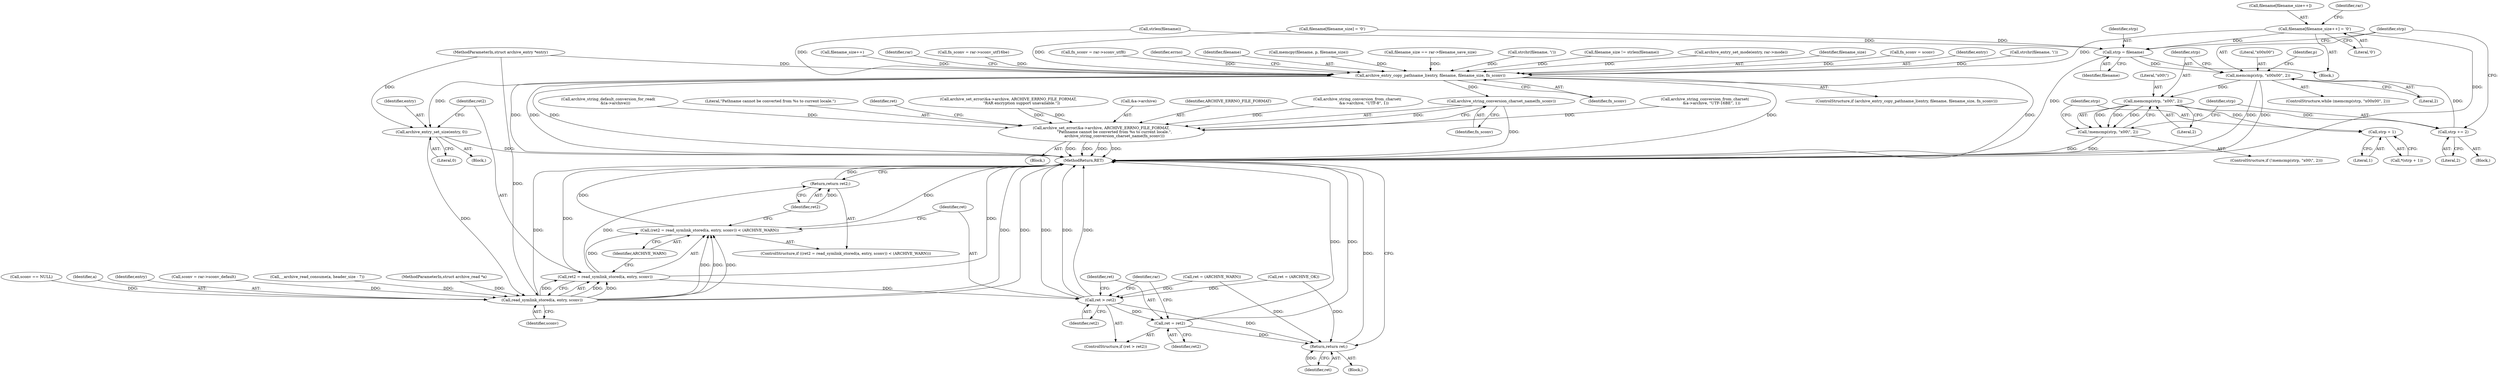 digraph "1_libarchive_5562545b5562f6d12a4ef991fae158bf4ccf92b6@del" {
"1000946" [label="(Call,filename[filename_size++] = '\0')"];
"1000983" [label="(Call,strp = filename)"];
"1000987" [label="(Call,memcmp(strp, \"\x00\x00\", 2))"];
"1000994" [label="(Call,memcmp(strp, \"\x00\\\", 2))"];
"1000993" [label="(Call,!memcmp(strp, \"\x00\\\", 2))"];
"1001000" [label="(Call,strp + 1)"];
"1001004" [label="(Call,strp += 2)"];
"1001661" [label="(Call,archive_entry_copy_pathname_l(entry, filename, filename_size, fn_sconv))"];
"1001688" [label="(Call,archive_string_conversion_charset_name(fn_sconv))"];
"1001681" [label="(Call,archive_set_error(&a->archive, ARCHIVE_ERRNO_FILE_FORMAT,\n                      \"Pathname cannot be converted from %s to current locale.\",\n                      archive_string_conversion_charset_name(fn_sconv)))"];
"1001707" [label="(Call,archive_entry_set_size(entry, 0))"];
"1001714" [label="(Call,read_symlink_stored(a, entry, sconv))"];
"1001711" [label="(Call,(ret2 = read_symlink_stored(a, entry, sconv)) < (ARCHIVE_WARN))"];
"1001712" [label="(Call,ret2 = read_symlink_stored(a, entry, sconv))"];
"1001719" [label="(Return,return ret2;)"];
"1001722" [label="(Call,ret > ret2)"];
"1001725" [label="(Call,ret = ret2)"];
"1001739" [label="(Return,return ret;)"];
"1001661" [label="(Call,archive_entry_copy_pathname_l(entry, filename, filename_size, fn_sconv))"];
"1001731" [label="(Identifier,rar)"];
"1000951" [label="(Literal,'\0')"];
"1001691" [label="(Identifier,ret)"];
"1000992" [label="(ControlStructure,if (!memcmp(strp, \"\x00\\\", 2)))"];
"1001720" [label="(Identifier,ret2)"];
"1001740" [label="(Identifier,ret)"];
"1001739" [label="(Return,return ret;)"];
"1001718" [label="(Identifier,ARCHIVE_WARN)"];
"1001717" [label="(Identifier,sconv)"];
"1001727" [label="(Identifier,ret2)"];
"1000470" [label="(Call,archive_set_error(&a->archive, ARCHIVE_ERRNO_FILE_FORMAT,\n                      \"RAR encryption support unavailable.\"))"];
"1000989" [label="(Literal,\"\x00\x00\")"];
"1001741" [label="(MethodReturn,RET)"];
"1000699" [label="(Call,memcpy(filename, p, filename_size))"];
"1000999" [label="(Call,*(strp + 1))"];
"1001660" [label="(ControlStructure,if (archive_entry_copy_pathname_l(entry, filename, filename_size, fn_sconv)))"];
"1001726" [label="(Identifier,ret)"];
"1001084" [label="(Call,filename_size == rar->filename_save_size)"];
"1001724" [label="(Identifier,ret2)"];
"1001067" [label="(Call,strchr(filename, '\\'))"];
"1000716" [label="(Call,filename_size != strlen(filename))"];
"1001655" [label="(Call,archive_entry_set_mode(entry, rar->mode))"];
"1000997" [label="(Literal,2)"];
"1001664" [label="(Identifier,filename_size)"];
"1000988" [label="(Identifier,strp)"];
"1001682" [label="(Call,&a->archive)"];
"1001686" [label="(Identifier,ARCHIVE_ERRNO_FILE_FORMAT)"];
"1001023" [label="(Call,archive_string_conversion_from_charset(\n           &a->archive, \"UTF-8\", 1))"];
"1000996" [label="(Literal,\"\x00\\\")"];
"1000158" [label="(Call,sconv == NULL)"];
"1001060" [label="(Call,fn_sconv = sconv)"];
"1001708" [label="(Identifier,entry)"];
"1001690" [label="(Call,ret = (ARCHIVE_WARN))"];
"1001662" [label="(Identifier,entry)"];
"1000120" [label="(Block,)"];
"1001047" [label="(Call,strchr(filename, '\\'))"];
"1001715" [label="(Identifier,a)"];
"1000991" [label="(Block,)"];
"1000949" [label="(Call,filename_size++)"];
"1000720" [label="(Block,)"];
"1001723" [label="(Identifier,ret)"];
"1001666" [label="(Block,)"];
"1001697" [label="(Identifier,rar)"];
"1001707" [label="(Call,archive_entry_set_size(entry, 0))"];
"1001713" [label="(Identifier,ret2)"];
"1000985" [label="(Identifier,filename)"];
"1000986" [label="(ControlStructure,while (memcmp(strp, \"\x00\x00\", 2)))"];
"1001665" [label="(Identifier,fn_sconv)"];
"1000987" [label="(Call,memcmp(strp, \"\x00\x00\", 2))"];
"1000963" [label="(Call,archive_string_conversion_from_charset(\n           &a->archive, \"UTF-16BE\", 1))"];
"1000993" [label="(Call,!memcmp(strp, \"\x00\\\", 2))"];
"1001719" [label="(Return,return ret2;)"];
"1001689" [label="(Identifier,fn_sconv)"];
"1000946" [label="(Call,filename[filename_size++] = '\0')"];
"1000990" [label="(Literal,2)"];
"1000983" [label="(Call,strp = filename)"];
"1000947" [label="(Call,filename[filename_size++])"];
"1000995" [label="(Identifier,strp)"];
"1000978" [label="(Call,fn_sconv = rar->sconv_utf16be)"];
"1001006" [label="(Literal,2)"];
"1001716" [label="(Identifier,entry)"];
"1000118" [label="(MethodParameterIn,struct archive_entry *entry)"];
"1000984" [label="(Identifier,strp)"];
"1001002" [label="(Literal,1)"];
"1001714" [label="(Call,read_symlink_stored(a, entry, sconv))"];
"1000139" [label="(Call,ret = (ARCHIVE_OK))"];
"1000182" [label="(Call,sconv = rar->sconv_default)"];
"1000742" [label="(Call,strlen(filename))"];
"1001712" [label="(Call,ret2 = read_symlink_stored(a, entry, sconv))"];
"1001001" [label="(Identifier,strp)"];
"1001038" [label="(Call,fn_sconv = rar->sconv_utf8)"];
"1001725" [label="(Call,ret = ret2)"];
"1001710" [label="(ControlStructure,if ((ret2 = read_symlink_stored(a, entry, sconv)) < (ARCHIVE_WARN)))"];
"1001681" [label="(Call,archive_set_error(&a->archive, ARCHIVE_ERRNO_FILE_FORMAT,\n                      \"Pathname cannot be converted from %s to current locale.\",\n                      archive_string_conversion_charset_name(fn_sconv)))"];
"1001392" [label="(Call,__archive_read_consume(a, header_size - 7))"];
"1000172" [label="(Call,archive_string_default_conversion_for_read(\n            &(a->archive)))"];
"1001000" [label="(Call,strp + 1)"];
"1001721" [label="(ControlStructure,if (ret > ret2))"];
"1000703" [label="(Call,filename[filename_size] = '\0')"];
"1001711" [label="(Call,(ret2 = read_symlink_stored(a, entry, sconv)) < (ARCHIVE_WARN))"];
"1001701" [label="(Block,)"];
"1001688" [label="(Call,archive_string_conversion_charset_name(fn_sconv))"];
"1001004" [label="(Call,strp += 2)"];
"1001008" [label="(Identifier,p)"];
"1000994" [label="(Call,memcmp(strp, \"\x00\\\", 2))"];
"1001669" [label="(Identifier,errno)"];
"1001005" [label="(Identifier,strp)"];
"1001722" [label="(Call,ret > ret2)"];
"1000955" [label="(Identifier,rar)"];
"1001709" [label="(Literal,0)"];
"1001687" [label="(Literal,\"Pathname cannot be converted from %s to current locale.\")"];
"1001663" [label="(Identifier,filename)"];
"1000117" [label="(MethodParameterIn,struct archive_read *a)"];
"1000946" -> "1000720"  [label="AST: "];
"1000946" -> "1000951"  [label="CFG: "];
"1000947" -> "1000946"  [label="AST: "];
"1000951" -> "1000946"  [label="AST: "];
"1000955" -> "1000946"  [label="CFG: "];
"1000946" -> "1001741"  [label="DDG: "];
"1000946" -> "1000983"  [label="DDG: "];
"1000946" -> "1001661"  [label="DDG: "];
"1000983" -> "1000720"  [label="AST: "];
"1000983" -> "1000985"  [label="CFG: "];
"1000984" -> "1000983"  [label="AST: "];
"1000985" -> "1000983"  [label="AST: "];
"1000988" -> "1000983"  [label="CFG: "];
"1000983" -> "1001741"  [label="DDG: "];
"1000742" -> "1000983"  [label="DDG: "];
"1000703" -> "1000983"  [label="DDG: "];
"1000983" -> "1000987"  [label="DDG: "];
"1000987" -> "1000986"  [label="AST: "];
"1000987" -> "1000990"  [label="CFG: "];
"1000988" -> "1000987"  [label="AST: "];
"1000989" -> "1000987"  [label="AST: "];
"1000990" -> "1000987"  [label="AST: "];
"1000995" -> "1000987"  [label="CFG: "];
"1001008" -> "1000987"  [label="CFG: "];
"1000987" -> "1001741"  [label="DDG: "];
"1000987" -> "1001741"  [label="DDG: "];
"1001004" -> "1000987"  [label="DDG: "];
"1000987" -> "1000994"  [label="DDG: "];
"1000994" -> "1000993"  [label="AST: "];
"1000994" -> "1000997"  [label="CFG: "];
"1000995" -> "1000994"  [label="AST: "];
"1000996" -> "1000994"  [label="AST: "];
"1000997" -> "1000994"  [label="AST: "];
"1000993" -> "1000994"  [label="CFG: "];
"1000994" -> "1000993"  [label="DDG: "];
"1000994" -> "1000993"  [label="DDG: "];
"1000994" -> "1000993"  [label="DDG: "];
"1000994" -> "1001000"  [label="DDG: "];
"1000994" -> "1001004"  [label="DDG: "];
"1000993" -> "1000992"  [label="AST: "];
"1001001" -> "1000993"  [label="CFG: "];
"1001005" -> "1000993"  [label="CFG: "];
"1000993" -> "1001741"  [label="DDG: "];
"1000993" -> "1001741"  [label="DDG: "];
"1001000" -> "1000999"  [label="AST: "];
"1001000" -> "1001002"  [label="CFG: "];
"1001001" -> "1001000"  [label="AST: "];
"1001002" -> "1001000"  [label="AST: "];
"1000999" -> "1001000"  [label="CFG: "];
"1001004" -> "1000991"  [label="AST: "];
"1001004" -> "1001006"  [label="CFG: "];
"1001005" -> "1001004"  [label="AST: "];
"1001006" -> "1001004"  [label="AST: "];
"1000988" -> "1001004"  [label="CFG: "];
"1001661" -> "1001660"  [label="AST: "];
"1001661" -> "1001665"  [label="CFG: "];
"1001662" -> "1001661"  [label="AST: "];
"1001663" -> "1001661"  [label="AST: "];
"1001664" -> "1001661"  [label="AST: "];
"1001665" -> "1001661"  [label="AST: "];
"1001669" -> "1001661"  [label="CFG: "];
"1001697" -> "1001661"  [label="CFG: "];
"1001661" -> "1001741"  [label="DDG: "];
"1001661" -> "1001741"  [label="DDG: "];
"1001661" -> "1001741"  [label="DDG: "];
"1001661" -> "1001741"  [label="DDG: "];
"1001661" -> "1001741"  [label="DDG: "];
"1001655" -> "1001661"  [label="DDG: "];
"1000118" -> "1001661"  [label="DDG: "];
"1001047" -> "1001661"  [label="DDG: "];
"1000703" -> "1001661"  [label="DDG: "];
"1001067" -> "1001661"  [label="DDG: "];
"1000742" -> "1001661"  [label="DDG: "];
"1000949" -> "1001661"  [label="DDG: "];
"1001084" -> "1001661"  [label="DDG: "];
"1000716" -> "1001661"  [label="DDG: "];
"1000699" -> "1001661"  [label="DDG: "];
"1001060" -> "1001661"  [label="DDG: "];
"1000978" -> "1001661"  [label="DDG: "];
"1001038" -> "1001661"  [label="DDG: "];
"1001661" -> "1001688"  [label="DDG: "];
"1001661" -> "1001707"  [label="DDG: "];
"1001688" -> "1001681"  [label="AST: "];
"1001688" -> "1001689"  [label="CFG: "];
"1001689" -> "1001688"  [label="AST: "];
"1001681" -> "1001688"  [label="CFG: "];
"1001688" -> "1001741"  [label="DDG: "];
"1001688" -> "1001681"  [label="DDG: "];
"1001681" -> "1001666"  [label="AST: "];
"1001682" -> "1001681"  [label="AST: "];
"1001686" -> "1001681"  [label="AST: "];
"1001687" -> "1001681"  [label="AST: "];
"1001691" -> "1001681"  [label="CFG: "];
"1001681" -> "1001741"  [label="DDG: "];
"1001681" -> "1001741"  [label="DDG: "];
"1001681" -> "1001741"  [label="DDG: "];
"1001681" -> "1001741"  [label="DDG: "];
"1001023" -> "1001681"  [label="DDG: "];
"1000963" -> "1001681"  [label="DDG: "];
"1000172" -> "1001681"  [label="DDG: "];
"1000470" -> "1001681"  [label="DDG: "];
"1000470" -> "1001681"  [label="DDG: "];
"1001707" -> "1001701"  [label="AST: "];
"1001707" -> "1001709"  [label="CFG: "];
"1001708" -> "1001707"  [label="AST: "];
"1001709" -> "1001707"  [label="AST: "];
"1001713" -> "1001707"  [label="CFG: "];
"1001707" -> "1001741"  [label="DDG: "];
"1000118" -> "1001707"  [label="DDG: "];
"1001707" -> "1001714"  [label="DDG: "];
"1001714" -> "1001712"  [label="AST: "];
"1001714" -> "1001717"  [label="CFG: "];
"1001715" -> "1001714"  [label="AST: "];
"1001716" -> "1001714"  [label="AST: "];
"1001717" -> "1001714"  [label="AST: "];
"1001712" -> "1001714"  [label="CFG: "];
"1001714" -> "1001741"  [label="DDG: "];
"1001714" -> "1001741"  [label="DDG: "];
"1001714" -> "1001741"  [label="DDG: "];
"1001714" -> "1001711"  [label="DDG: "];
"1001714" -> "1001711"  [label="DDG: "];
"1001714" -> "1001711"  [label="DDG: "];
"1001714" -> "1001712"  [label="DDG: "];
"1001714" -> "1001712"  [label="DDG: "];
"1001714" -> "1001712"  [label="DDG: "];
"1001392" -> "1001714"  [label="DDG: "];
"1000117" -> "1001714"  [label="DDG: "];
"1000118" -> "1001714"  [label="DDG: "];
"1000182" -> "1001714"  [label="DDG: "];
"1000158" -> "1001714"  [label="DDG: "];
"1001711" -> "1001710"  [label="AST: "];
"1001711" -> "1001718"  [label="CFG: "];
"1001712" -> "1001711"  [label="AST: "];
"1001718" -> "1001711"  [label="AST: "];
"1001720" -> "1001711"  [label="CFG: "];
"1001723" -> "1001711"  [label="CFG: "];
"1001711" -> "1001741"  [label="DDG: "];
"1001711" -> "1001741"  [label="DDG: "];
"1001712" -> "1001711"  [label="DDG: "];
"1001713" -> "1001712"  [label="AST: "];
"1001718" -> "1001712"  [label="CFG: "];
"1001712" -> "1001741"  [label="DDG: "];
"1001712" -> "1001741"  [label="DDG: "];
"1001712" -> "1001719"  [label="DDG: "];
"1001712" -> "1001722"  [label="DDG: "];
"1001719" -> "1001710"  [label="AST: "];
"1001719" -> "1001720"  [label="CFG: "];
"1001720" -> "1001719"  [label="AST: "];
"1001741" -> "1001719"  [label="CFG: "];
"1001719" -> "1001741"  [label="DDG: "];
"1001720" -> "1001719"  [label="DDG: "];
"1001722" -> "1001721"  [label="AST: "];
"1001722" -> "1001724"  [label="CFG: "];
"1001723" -> "1001722"  [label="AST: "];
"1001724" -> "1001722"  [label="AST: "];
"1001726" -> "1001722"  [label="CFG: "];
"1001731" -> "1001722"  [label="CFG: "];
"1001722" -> "1001741"  [label="DDG: "];
"1001722" -> "1001741"  [label="DDG: "];
"1001722" -> "1001741"  [label="DDG: "];
"1001690" -> "1001722"  [label="DDG: "];
"1000139" -> "1001722"  [label="DDG: "];
"1001722" -> "1001725"  [label="DDG: "];
"1001722" -> "1001739"  [label="DDG: "];
"1001725" -> "1001721"  [label="AST: "];
"1001725" -> "1001727"  [label="CFG: "];
"1001726" -> "1001725"  [label="AST: "];
"1001727" -> "1001725"  [label="AST: "];
"1001731" -> "1001725"  [label="CFG: "];
"1001725" -> "1001741"  [label="DDG: "];
"1001725" -> "1001741"  [label="DDG: "];
"1001725" -> "1001739"  [label="DDG: "];
"1001739" -> "1000120"  [label="AST: "];
"1001739" -> "1001740"  [label="CFG: "];
"1001740" -> "1001739"  [label="AST: "];
"1001741" -> "1001739"  [label="CFG: "];
"1001739" -> "1001741"  [label="DDG: "];
"1001740" -> "1001739"  [label="DDG: "];
"1000139" -> "1001739"  [label="DDG: "];
"1001690" -> "1001739"  [label="DDG: "];
}
